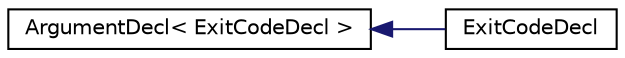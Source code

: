 digraph "Graphical Class Hierarchy"
{
  edge [fontname="Helvetica",fontsize="10",labelfontname="Helvetica",labelfontsize="10"];
  node [fontname="Helvetica",fontsize="10",shape=record];
  rankdir="LR";
  Node0 [label="ArgumentDecl\< ExitCodeDecl \>",height=0.2,width=0.4,color="black", fillcolor="white", style="filled",URL="$structaworx_1_1lib_1_1cli_1_1ArgumentDecl.html"];
  Node0 -> Node1 [dir="back",color="midnightblue",fontsize="10",style="solid",fontname="Helvetica"];
  Node1 [label="ExitCodeDecl",height=0.2,width=0.4,color="black", fillcolor="white", style="filled",URL="$structaworx_1_1lib_1_1cli_1_1ExitCodeDecl.html"];
}
